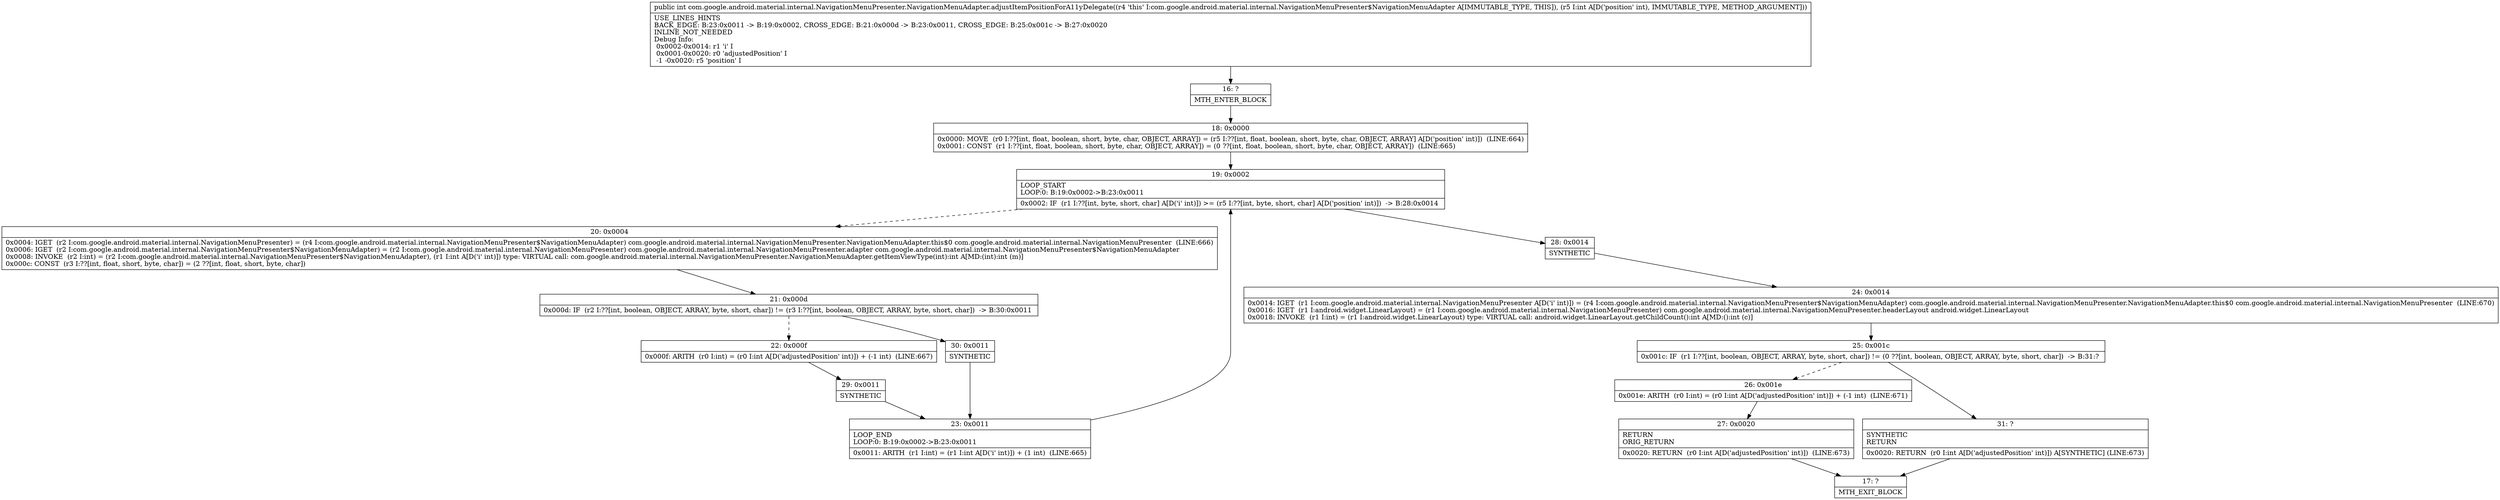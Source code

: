 digraph "CFG forcom.google.android.material.internal.NavigationMenuPresenter.NavigationMenuAdapter.adjustItemPositionForA11yDelegate(I)I" {
Node_16 [shape=record,label="{16\:\ ?|MTH_ENTER_BLOCK\l}"];
Node_18 [shape=record,label="{18\:\ 0x0000|0x0000: MOVE  (r0 I:??[int, float, boolean, short, byte, char, OBJECT, ARRAY]) = (r5 I:??[int, float, boolean, short, byte, char, OBJECT, ARRAY] A[D('position' int)])  (LINE:664)\l0x0001: CONST  (r1 I:??[int, float, boolean, short, byte, char, OBJECT, ARRAY]) = (0 ??[int, float, boolean, short, byte, char, OBJECT, ARRAY])  (LINE:665)\l}"];
Node_19 [shape=record,label="{19\:\ 0x0002|LOOP_START\lLOOP:0: B:19:0x0002\-\>B:23:0x0011\l|0x0002: IF  (r1 I:??[int, byte, short, char] A[D('i' int)]) \>= (r5 I:??[int, byte, short, char] A[D('position' int)])  \-\> B:28:0x0014 \l}"];
Node_20 [shape=record,label="{20\:\ 0x0004|0x0004: IGET  (r2 I:com.google.android.material.internal.NavigationMenuPresenter) = (r4 I:com.google.android.material.internal.NavigationMenuPresenter$NavigationMenuAdapter) com.google.android.material.internal.NavigationMenuPresenter.NavigationMenuAdapter.this$0 com.google.android.material.internal.NavigationMenuPresenter  (LINE:666)\l0x0006: IGET  (r2 I:com.google.android.material.internal.NavigationMenuPresenter$NavigationMenuAdapter) = (r2 I:com.google.android.material.internal.NavigationMenuPresenter) com.google.android.material.internal.NavigationMenuPresenter.adapter com.google.android.material.internal.NavigationMenuPresenter$NavigationMenuAdapter \l0x0008: INVOKE  (r2 I:int) = (r2 I:com.google.android.material.internal.NavigationMenuPresenter$NavigationMenuAdapter), (r1 I:int A[D('i' int)]) type: VIRTUAL call: com.google.android.material.internal.NavigationMenuPresenter.NavigationMenuAdapter.getItemViewType(int):int A[MD:(int):int (m)]\l0x000c: CONST  (r3 I:??[int, float, short, byte, char]) = (2 ??[int, float, short, byte, char]) \l}"];
Node_21 [shape=record,label="{21\:\ 0x000d|0x000d: IF  (r2 I:??[int, boolean, OBJECT, ARRAY, byte, short, char]) != (r3 I:??[int, boolean, OBJECT, ARRAY, byte, short, char])  \-\> B:30:0x0011 \l}"];
Node_22 [shape=record,label="{22\:\ 0x000f|0x000f: ARITH  (r0 I:int) = (r0 I:int A[D('adjustedPosition' int)]) + (\-1 int)  (LINE:667)\l}"];
Node_29 [shape=record,label="{29\:\ 0x0011|SYNTHETIC\l}"];
Node_23 [shape=record,label="{23\:\ 0x0011|LOOP_END\lLOOP:0: B:19:0x0002\-\>B:23:0x0011\l|0x0011: ARITH  (r1 I:int) = (r1 I:int A[D('i' int)]) + (1 int)  (LINE:665)\l}"];
Node_30 [shape=record,label="{30\:\ 0x0011|SYNTHETIC\l}"];
Node_28 [shape=record,label="{28\:\ 0x0014|SYNTHETIC\l}"];
Node_24 [shape=record,label="{24\:\ 0x0014|0x0014: IGET  (r1 I:com.google.android.material.internal.NavigationMenuPresenter A[D('i' int)]) = (r4 I:com.google.android.material.internal.NavigationMenuPresenter$NavigationMenuAdapter) com.google.android.material.internal.NavigationMenuPresenter.NavigationMenuAdapter.this$0 com.google.android.material.internal.NavigationMenuPresenter  (LINE:670)\l0x0016: IGET  (r1 I:android.widget.LinearLayout) = (r1 I:com.google.android.material.internal.NavigationMenuPresenter) com.google.android.material.internal.NavigationMenuPresenter.headerLayout android.widget.LinearLayout \l0x0018: INVOKE  (r1 I:int) = (r1 I:android.widget.LinearLayout) type: VIRTUAL call: android.widget.LinearLayout.getChildCount():int A[MD:():int (c)]\l}"];
Node_25 [shape=record,label="{25\:\ 0x001c|0x001c: IF  (r1 I:??[int, boolean, OBJECT, ARRAY, byte, short, char]) != (0 ??[int, boolean, OBJECT, ARRAY, byte, short, char])  \-\> B:31:? \l}"];
Node_26 [shape=record,label="{26\:\ 0x001e|0x001e: ARITH  (r0 I:int) = (r0 I:int A[D('adjustedPosition' int)]) + (\-1 int)  (LINE:671)\l}"];
Node_27 [shape=record,label="{27\:\ 0x0020|RETURN\lORIG_RETURN\l|0x0020: RETURN  (r0 I:int A[D('adjustedPosition' int)])  (LINE:673)\l}"];
Node_17 [shape=record,label="{17\:\ ?|MTH_EXIT_BLOCK\l}"];
Node_31 [shape=record,label="{31\:\ ?|SYNTHETIC\lRETURN\l|0x0020: RETURN  (r0 I:int A[D('adjustedPosition' int)]) A[SYNTHETIC] (LINE:673)\l}"];
MethodNode[shape=record,label="{public int com.google.android.material.internal.NavigationMenuPresenter.NavigationMenuAdapter.adjustItemPositionForA11yDelegate((r4 'this' I:com.google.android.material.internal.NavigationMenuPresenter$NavigationMenuAdapter A[IMMUTABLE_TYPE, THIS]), (r5 I:int A[D('position' int), IMMUTABLE_TYPE, METHOD_ARGUMENT]))  | USE_LINES_HINTS\lBACK_EDGE: B:23:0x0011 \-\> B:19:0x0002, CROSS_EDGE: B:21:0x000d \-\> B:23:0x0011, CROSS_EDGE: B:25:0x001c \-\> B:27:0x0020\lINLINE_NOT_NEEDED\lDebug Info:\l  0x0002\-0x0014: r1 'i' I\l  0x0001\-0x0020: r0 'adjustedPosition' I\l  \-1 \-0x0020: r5 'position' I\l}"];
MethodNode -> Node_16;Node_16 -> Node_18;
Node_18 -> Node_19;
Node_19 -> Node_20[style=dashed];
Node_19 -> Node_28;
Node_20 -> Node_21;
Node_21 -> Node_22[style=dashed];
Node_21 -> Node_30;
Node_22 -> Node_29;
Node_29 -> Node_23;
Node_23 -> Node_19;
Node_30 -> Node_23;
Node_28 -> Node_24;
Node_24 -> Node_25;
Node_25 -> Node_26[style=dashed];
Node_25 -> Node_31;
Node_26 -> Node_27;
Node_27 -> Node_17;
Node_31 -> Node_17;
}


